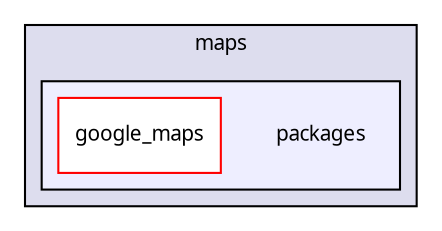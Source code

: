 digraph "packages/maps/packages/" {
  compound=true
  node [ fontsize="10", fontname="FreeSans.ttf"];
  edge [ labelfontsize="10", labelfontname="FreeSans.ttf"];
  subgraph clusterdir_a2d89dbda46cb1e5e356b11a246f17ed {
    graph [ bgcolor="#ddddee", pencolor="black", label="maps" fontname="FreeSans.ttf", fontsize="10", URL="dir_a2d89dbda46cb1e5e356b11a246f17ed.html"]
  subgraph clusterdir_390e9a93d0e7640c4615e863ad7c11fa {
    graph [ bgcolor="#eeeeff", pencolor="black", label="" URL="dir_390e9a93d0e7640c4615e863ad7c11fa.html"];
    dir_390e9a93d0e7640c4615e863ad7c11fa [shape=plaintext label="packages"];
    dir_0199c6f11baae3ee92d60f0e175bd92c [shape=box label="google_maps" color="red" fillcolor="white" style="filled" URL="dir_0199c6f11baae3ee92d60f0e175bd92c.html"];
  }
  }
}
